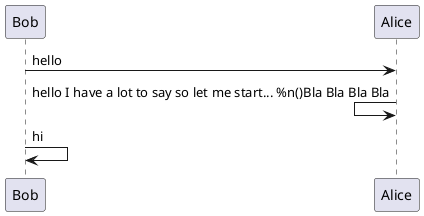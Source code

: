 {
  "sha1": "l6dn35lnbvd2pviheisjqsvbjs7kbhr",
  "insertion": {
    "when": "2024-06-03T18:59:33.779Z",
    "url": "https://forum.plantuml.net/1361/message-to-itself-on-left-side?show=13828#a13828",
    "user": "plantuml@gmail.com"
  }
}
@startuml
!pragma teoz true
Bob -> Alice : hello
Alice <- Alice : hello I have a lot to say so let me start... %n()Bla Bla Bla Bla
Bob -> Bob : hi
@enduml
